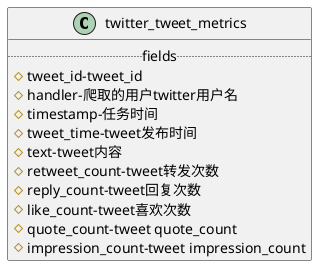 @startuml
class twitter_tweet_metrics {
  .. fields ..
  #tweet_id-tweet_id
  #handler-爬取的用户twitter用户名
  #timestamp-任务时间
  #tweet_time-tweet发布时间
  #text-tweet内容
  #retweet_count-tweet转发次数
  #reply_count-tweet回复次数
  #like_count-tweet喜欢次数
  #quote_count-tweet quote_count
  #impression_count-tweet impression_count
}
@enduml
